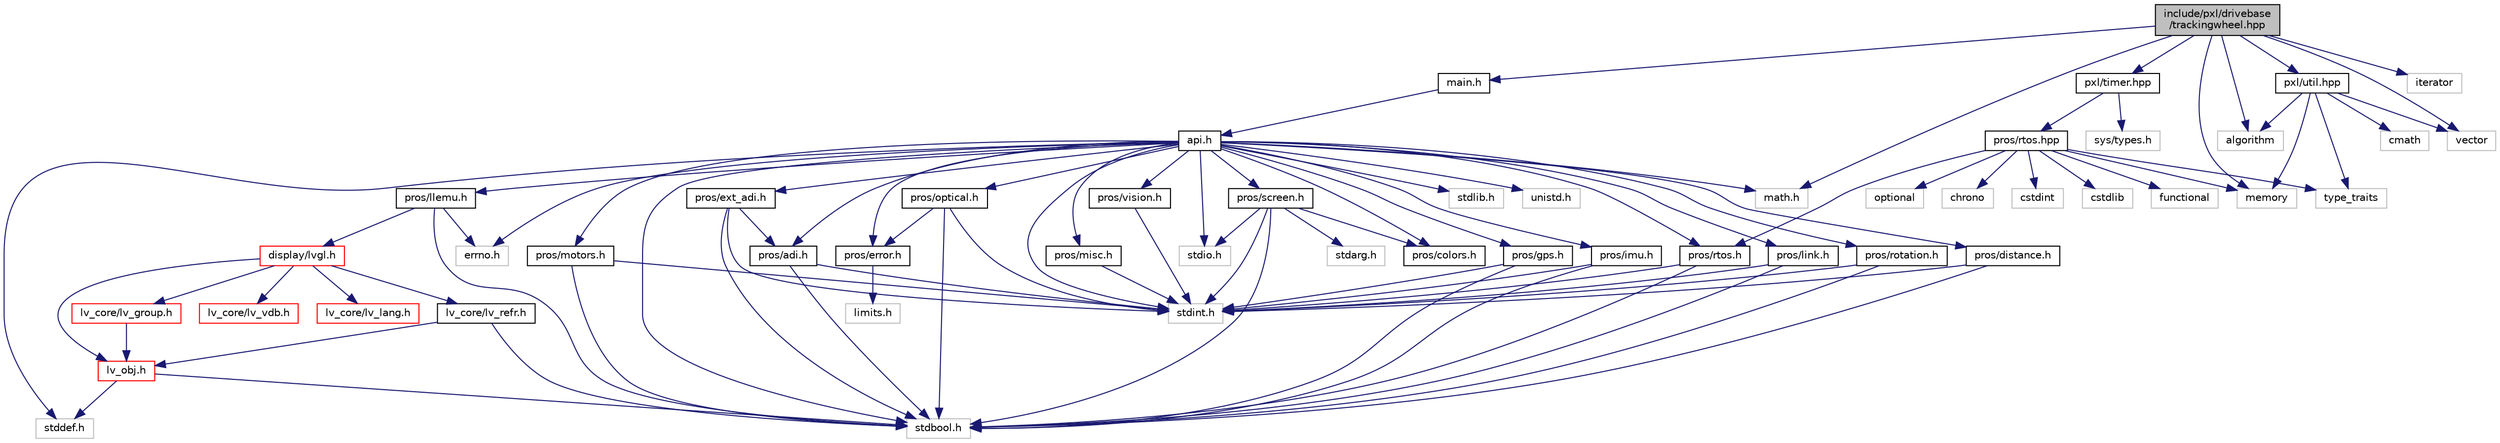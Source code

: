 digraph "include/pxl/drivebase/trackingwheel.hpp"
{
 // LATEX_PDF_SIZE
  edge [fontname="Helvetica",fontsize="10",labelfontname="Helvetica",labelfontsize="10"];
  node [fontname="Helvetica",fontsize="10",shape=record];
  Node1 [label="include/pxl/drivebase\l/trackingwheel.hpp",height=0.2,width=0.4,color="black", fillcolor="grey75", style="filled", fontcolor="black",tooltip=" "];
  Node1 -> Node2 [color="midnightblue",fontsize="10",style="solid"];
  Node2 [label="algorithm",height=0.2,width=0.4,color="grey75", fillcolor="white", style="filled",tooltip=" "];
  Node1 -> Node3 [color="midnightblue",fontsize="10",style="solid"];
  Node3 [label="iterator",height=0.2,width=0.4,color="grey75", fillcolor="white", style="filled",tooltip=" "];
  Node1 -> Node4 [color="midnightblue",fontsize="10",style="solid"];
  Node4 [label="memory",height=0.2,width=0.4,color="grey75", fillcolor="white", style="filled",tooltip=" "];
  Node1 -> Node5 [color="midnightblue",fontsize="10",style="solid"];
  Node5 [label="vector",height=0.2,width=0.4,color="grey75", fillcolor="white", style="filled",tooltip=" "];
  Node1 -> Node6 [color="midnightblue",fontsize="10",style="solid"];
  Node6 [label="main.h",height=0.2,width=0.4,color="black", fillcolor="white", style="filled",URL="$main_8h.html",tooltip=" "];
  Node6 -> Node7 [color="midnightblue",fontsize="10",style="solid"];
  Node7 [label="api.h",height=0.2,width=0.4,color="black", fillcolor="white", style="filled",URL="$api_8h.html",tooltip=" "];
  Node7 -> Node8 [color="midnightblue",fontsize="10",style="solid"];
  Node8 [label="errno.h",height=0.2,width=0.4,color="grey75", fillcolor="white", style="filled",tooltip=" "];
  Node7 -> Node9 [color="midnightblue",fontsize="10",style="solid"];
  Node9 [label="math.h",height=0.2,width=0.4,color="grey75", fillcolor="white", style="filled",tooltip=" "];
  Node7 -> Node10 [color="midnightblue",fontsize="10",style="solid"];
  Node10 [label="stdbool.h",height=0.2,width=0.4,color="grey75", fillcolor="white", style="filled",tooltip=" "];
  Node7 -> Node11 [color="midnightblue",fontsize="10",style="solid"];
  Node11 [label="stddef.h",height=0.2,width=0.4,color="grey75", fillcolor="white", style="filled",tooltip=" "];
  Node7 -> Node12 [color="midnightblue",fontsize="10",style="solid"];
  Node12 [label="stdint.h",height=0.2,width=0.4,color="grey75", fillcolor="white", style="filled",tooltip=" "];
  Node7 -> Node13 [color="midnightblue",fontsize="10",style="solid"];
  Node13 [label="stdio.h",height=0.2,width=0.4,color="grey75", fillcolor="white", style="filled",tooltip=" "];
  Node7 -> Node14 [color="midnightblue",fontsize="10",style="solid"];
  Node14 [label="stdlib.h",height=0.2,width=0.4,color="grey75", fillcolor="white", style="filled",tooltip=" "];
  Node7 -> Node15 [color="midnightblue",fontsize="10",style="solid"];
  Node15 [label="unistd.h",height=0.2,width=0.4,color="grey75", fillcolor="white", style="filled",tooltip=" "];
  Node7 -> Node16 [color="midnightblue",fontsize="10",style="solid"];
  Node16 [label="pros/adi.h",height=0.2,width=0.4,color="black", fillcolor="white", style="filled",URL="$adi_8h.html",tooltip=" "];
  Node16 -> Node10 [color="midnightblue",fontsize="10",style="solid"];
  Node16 -> Node12 [color="midnightblue",fontsize="10",style="solid"];
  Node7 -> Node17 [color="midnightblue",fontsize="10",style="solid"];
  Node17 [label="pros/colors.h",height=0.2,width=0.4,color="black", fillcolor="white", style="filled",URL="$colors_8h.html",tooltip=" "];
  Node7 -> Node18 [color="midnightblue",fontsize="10",style="solid"];
  Node18 [label="pros/distance.h",height=0.2,width=0.4,color="black", fillcolor="white", style="filled",URL="$distance_8h.html",tooltip=" "];
  Node18 -> Node10 [color="midnightblue",fontsize="10",style="solid"];
  Node18 -> Node12 [color="midnightblue",fontsize="10",style="solid"];
  Node7 -> Node19 [color="midnightblue",fontsize="10",style="solid"];
  Node19 [label="pros/error.h",height=0.2,width=0.4,color="black", fillcolor="white", style="filled",URL="$error_8h.html",tooltip=" "];
  Node19 -> Node20 [color="midnightblue",fontsize="10",style="solid"];
  Node20 [label="limits.h",height=0.2,width=0.4,color="grey75", fillcolor="white", style="filled",tooltip=" "];
  Node7 -> Node21 [color="midnightblue",fontsize="10",style="solid"];
  Node21 [label="pros/ext_adi.h",height=0.2,width=0.4,color="black", fillcolor="white", style="filled",URL="$ext__adi_8h.html",tooltip=" "];
  Node21 -> Node10 [color="midnightblue",fontsize="10",style="solid"];
  Node21 -> Node12 [color="midnightblue",fontsize="10",style="solid"];
  Node21 -> Node16 [color="midnightblue",fontsize="10",style="solid"];
  Node7 -> Node22 [color="midnightblue",fontsize="10",style="solid"];
  Node22 [label="pros/gps.h",height=0.2,width=0.4,color="black", fillcolor="white", style="filled",URL="$gps_8h.html",tooltip=" "];
  Node22 -> Node10 [color="midnightblue",fontsize="10",style="solid"];
  Node22 -> Node12 [color="midnightblue",fontsize="10",style="solid"];
  Node7 -> Node23 [color="midnightblue",fontsize="10",style="solid"];
  Node23 [label="pros/imu.h",height=0.2,width=0.4,color="black", fillcolor="white", style="filled",URL="$imu_8h.html",tooltip=" "];
  Node23 -> Node10 [color="midnightblue",fontsize="10",style="solid"];
  Node23 -> Node12 [color="midnightblue",fontsize="10",style="solid"];
  Node7 -> Node24 [color="midnightblue",fontsize="10",style="solid"];
  Node24 [label="pros/link.h",height=0.2,width=0.4,color="black", fillcolor="white", style="filled",URL="$link_8h.html",tooltip=" "];
  Node24 -> Node10 [color="midnightblue",fontsize="10",style="solid"];
  Node24 -> Node12 [color="midnightblue",fontsize="10",style="solid"];
  Node7 -> Node25 [color="midnightblue",fontsize="10",style="solid"];
  Node25 [label="pros/llemu.h",height=0.2,width=0.4,color="black", fillcolor="white", style="filled",URL="$llemu_8h.html",tooltip=" "];
  Node25 -> Node8 [color="midnightblue",fontsize="10",style="solid"];
  Node25 -> Node10 [color="midnightblue",fontsize="10",style="solid"];
  Node25 -> Node26 [color="midnightblue",fontsize="10",style="solid"];
  Node26 [label="display/lvgl.h",height=0.2,width=0.4,color="red", fillcolor="white", style="filled",URL="$lvgl_8h.html",tooltip=" "];
  Node26 -> Node27 [color="midnightblue",fontsize="10",style="solid"];
  Node27 [label="lv_core/lv_group.h",height=0.2,width=0.4,color="red", fillcolor="white", style="filled",URL="$lv__group_8h.html",tooltip=" "];
  Node27 -> Node30 [color="midnightblue",fontsize="10",style="solid"];
  Node30 [label="lv_obj.h",height=0.2,width=0.4,color="red", fillcolor="white", style="filled",URL="$lv__obj_8h.html",tooltip=" "];
  Node30 -> Node10 [color="midnightblue",fontsize="10",style="solid"];
  Node30 -> Node11 [color="midnightblue",fontsize="10",style="solid"];
  Node26 -> Node42 [color="midnightblue",fontsize="10",style="solid"];
  Node42 [label="lv_core/lv_lang.h",height=0.2,width=0.4,color="red", fillcolor="white", style="filled",URL="$lv__lang_8h.html",tooltip=" "];
  Node26 -> Node30 [color="midnightblue",fontsize="10",style="solid"];
  Node26 -> Node43 [color="midnightblue",fontsize="10",style="solid"];
  Node43 [label="lv_core/lv_refr.h",height=0.2,width=0.4,color="black", fillcolor="white", style="filled",URL="$lv__refr_8h.html",tooltip=" "];
  Node43 -> Node10 [color="midnightblue",fontsize="10",style="solid"];
  Node43 -> Node30 [color="midnightblue",fontsize="10",style="solid"];
  Node26 -> Node44 [color="midnightblue",fontsize="10",style="solid"];
  Node44 [label="lv_core/lv_vdb.h",height=0.2,width=0.4,color="red", fillcolor="white", style="filled",URL="$lv__vdb_8h.html",tooltip=" "];
  Node7 -> Node91 [color="midnightblue",fontsize="10",style="solid"];
  Node91 [label="pros/misc.h",height=0.2,width=0.4,color="black", fillcolor="white", style="filled",URL="$misc_8h.html",tooltip=" "];
  Node91 -> Node12 [color="midnightblue",fontsize="10",style="solid"];
  Node7 -> Node92 [color="midnightblue",fontsize="10",style="solid"];
  Node92 [label="pros/motors.h",height=0.2,width=0.4,color="black", fillcolor="white", style="filled",URL="$motors_8h.html",tooltip=" "];
  Node92 -> Node10 [color="midnightblue",fontsize="10",style="solid"];
  Node92 -> Node12 [color="midnightblue",fontsize="10",style="solid"];
  Node7 -> Node93 [color="midnightblue",fontsize="10",style="solid"];
  Node93 [label="pros/optical.h",height=0.2,width=0.4,color="black", fillcolor="white", style="filled",URL="$optical_8h.html",tooltip=" "];
  Node93 -> Node10 [color="midnightblue",fontsize="10",style="solid"];
  Node93 -> Node12 [color="midnightblue",fontsize="10",style="solid"];
  Node93 -> Node19 [color="midnightblue",fontsize="10",style="solid"];
  Node7 -> Node94 [color="midnightblue",fontsize="10",style="solid"];
  Node94 [label="pros/rotation.h",height=0.2,width=0.4,color="black", fillcolor="white", style="filled",URL="$rotation_8h.html",tooltip=" "];
  Node94 -> Node10 [color="midnightblue",fontsize="10",style="solid"];
  Node94 -> Node12 [color="midnightblue",fontsize="10",style="solid"];
  Node7 -> Node95 [color="midnightblue",fontsize="10",style="solid"];
  Node95 [label="pros/rtos.h",height=0.2,width=0.4,color="black", fillcolor="white", style="filled",URL="$rtos_8h.html",tooltip=" "];
  Node95 -> Node10 [color="midnightblue",fontsize="10",style="solid"];
  Node95 -> Node12 [color="midnightblue",fontsize="10",style="solid"];
  Node7 -> Node96 [color="midnightblue",fontsize="10",style="solid"];
  Node96 [label="pros/screen.h",height=0.2,width=0.4,color="black", fillcolor="white", style="filled",URL="$screen_8h.html",tooltip=" "];
  Node96 -> Node97 [color="midnightblue",fontsize="10",style="solid"];
  Node97 [label="stdarg.h",height=0.2,width=0.4,color="grey75", fillcolor="white", style="filled",tooltip=" "];
  Node96 -> Node10 [color="midnightblue",fontsize="10",style="solid"];
  Node96 -> Node13 [color="midnightblue",fontsize="10",style="solid"];
  Node96 -> Node12 [color="midnightblue",fontsize="10",style="solid"];
  Node96 -> Node17 [color="midnightblue",fontsize="10",style="solid"];
  Node7 -> Node98 [color="midnightblue",fontsize="10",style="solid"];
  Node98 [label="pros/vision.h",height=0.2,width=0.4,color="black", fillcolor="white", style="filled",URL="$vision_8h.html",tooltip=" "];
  Node98 -> Node12 [color="midnightblue",fontsize="10",style="solid"];
  Node1 -> Node9 [color="midnightblue",fontsize="10",style="solid"];
  Node1 -> Node99 [color="midnightblue",fontsize="10",style="solid"];
  Node99 [label="pxl/timer.hpp",height=0.2,width=0.4,color="black", fillcolor="white", style="filled",URL="$pxl_2timer_8hpp.html",tooltip=" "];
  Node99 -> Node100 [color="midnightblue",fontsize="10",style="solid"];
  Node100 [label="sys/types.h",height=0.2,width=0.4,color="grey75", fillcolor="white", style="filled",tooltip=" "];
  Node99 -> Node101 [color="midnightblue",fontsize="10",style="solid"];
  Node101 [label="pros/rtos.hpp",height=0.2,width=0.4,color="black", fillcolor="white", style="filled",URL="$rtos_8hpp.html",tooltip=" "];
  Node101 -> Node95 [color="midnightblue",fontsize="10",style="solid"];
  Node101 -> Node102 [color="midnightblue",fontsize="10",style="solid"];
  Node102 [label="chrono",height=0.2,width=0.4,color="grey75", fillcolor="white", style="filled",tooltip=" "];
  Node101 -> Node103 [color="midnightblue",fontsize="10",style="solid"];
  Node103 [label="cstdint",height=0.2,width=0.4,color="grey75", fillcolor="white", style="filled",tooltip=" "];
  Node101 -> Node104 [color="midnightblue",fontsize="10",style="solid"];
  Node104 [label="cstdlib",height=0.2,width=0.4,color="grey75", fillcolor="white", style="filled",tooltip=" "];
  Node101 -> Node105 [color="midnightblue",fontsize="10",style="solid"];
  Node105 [label="functional",height=0.2,width=0.4,color="grey75", fillcolor="white", style="filled",tooltip=" "];
  Node101 -> Node4 [color="midnightblue",fontsize="10",style="solid"];
  Node101 -> Node106 [color="midnightblue",fontsize="10",style="solid"];
  Node106 [label="optional",height=0.2,width=0.4,color="grey75", fillcolor="white", style="filled",tooltip=" "];
  Node101 -> Node107 [color="midnightblue",fontsize="10",style="solid"];
  Node107 [label="type_traits",height=0.2,width=0.4,color="grey75", fillcolor="white", style="filled",tooltip=" "];
  Node1 -> Node108 [color="midnightblue",fontsize="10",style="solid"];
  Node108 [label="pxl/util.hpp",height=0.2,width=0.4,color="black", fillcolor="white", style="filled",URL="$util_8hpp.html",tooltip=" "];
  Node108 -> Node2 [color="midnightblue",fontsize="10",style="solid"];
  Node108 -> Node109 [color="midnightblue",fontsize="10",style="solid"];
  Node109 [label="cmath",height=0.2,width=0.4,color="grey75", fillcolor="white", style="filled",tooltip=" "];
  Node108 -> Node4 [color="midnightblue",fontsize="10",style="solid"];
  Node108 -> Node107 [color="midnightblue",fontsize="10",style="solid"];
  Node108 -> Node5 [color="midnightblue",fontsize="10",style="solid"];
}
